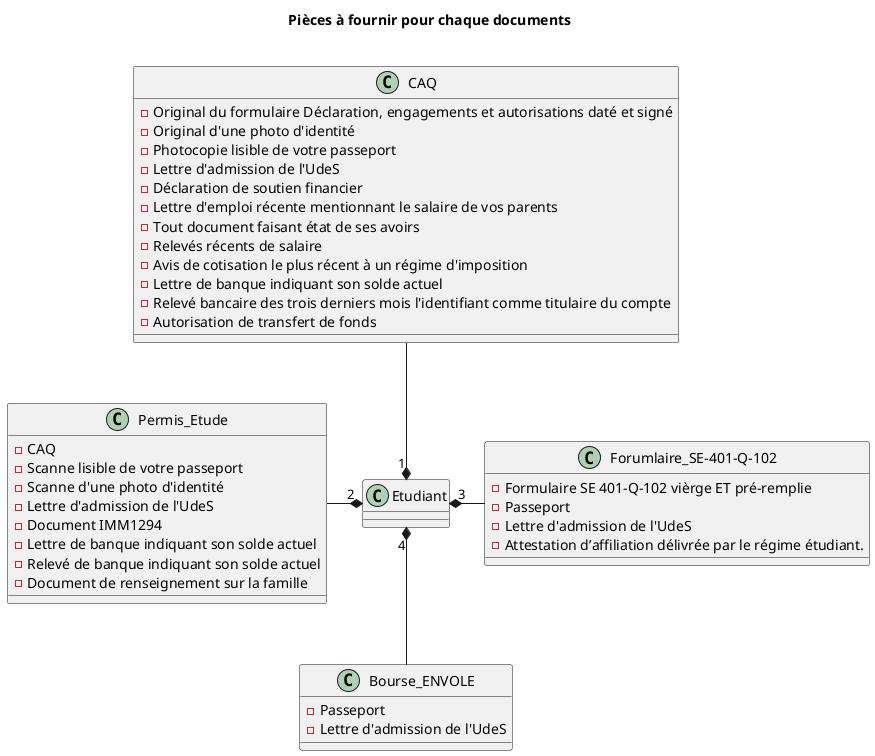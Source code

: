 @startuml

title Pièces à fournir pour chaque documents \n

class "Etudiant" as class1

class CAQ {
- Original du formulaire Déclaration, engagements et autorisations daté et signé
- Original d'une photo d'identité
- Photocopie lisible de votre passeport
- Lettre d'admission de l'UdeS
- Déclaration de soutien financier
- Lettre d'emploi récente mentionnant le salaire de vos parents
- Tout document faisant état de ses avoirs
- Relevés récents de salaire
- Avis de cotisation le plus récent à un régime d'imposition
- Lettre de banque indiquant son solde actuel
- Relevé bancaire des trois derniers mois l'identifiant comme titulaire du compte
- Autorisation de transfert de fonds
}

class Permis_Etude {
- CAQ
- Scanne lisible de votre passeport
- Scanne d'une photo d'identité
- Lettre d'admission de l'UdeS
- Document IMM1294
- Lettre de banque indiquant son solde actuel
- Relevé de banque indiquant son solde actuel
- Document de renseignement sur la famille
}

class "Forumlaire_SE-401-Q-102" as classForm{
- Formulaire SE 401-Q-102 vièrge ET pré-remplie
- Passeport
- Lettre d'admission de l'UdeS
- Attestation d’affiliation délivrée par le régime étudiant.
}

class Bourse_ENVOLE {
- Passeport
- Lettre d'admission de l'UdeS
}

class1 "1" *-up- CAQ
class1 "2" *-left- Permis_Etude
class1 "3" *-right- classForm
class1 "4" *-down- Bourse_ENVOLE

@enduml
